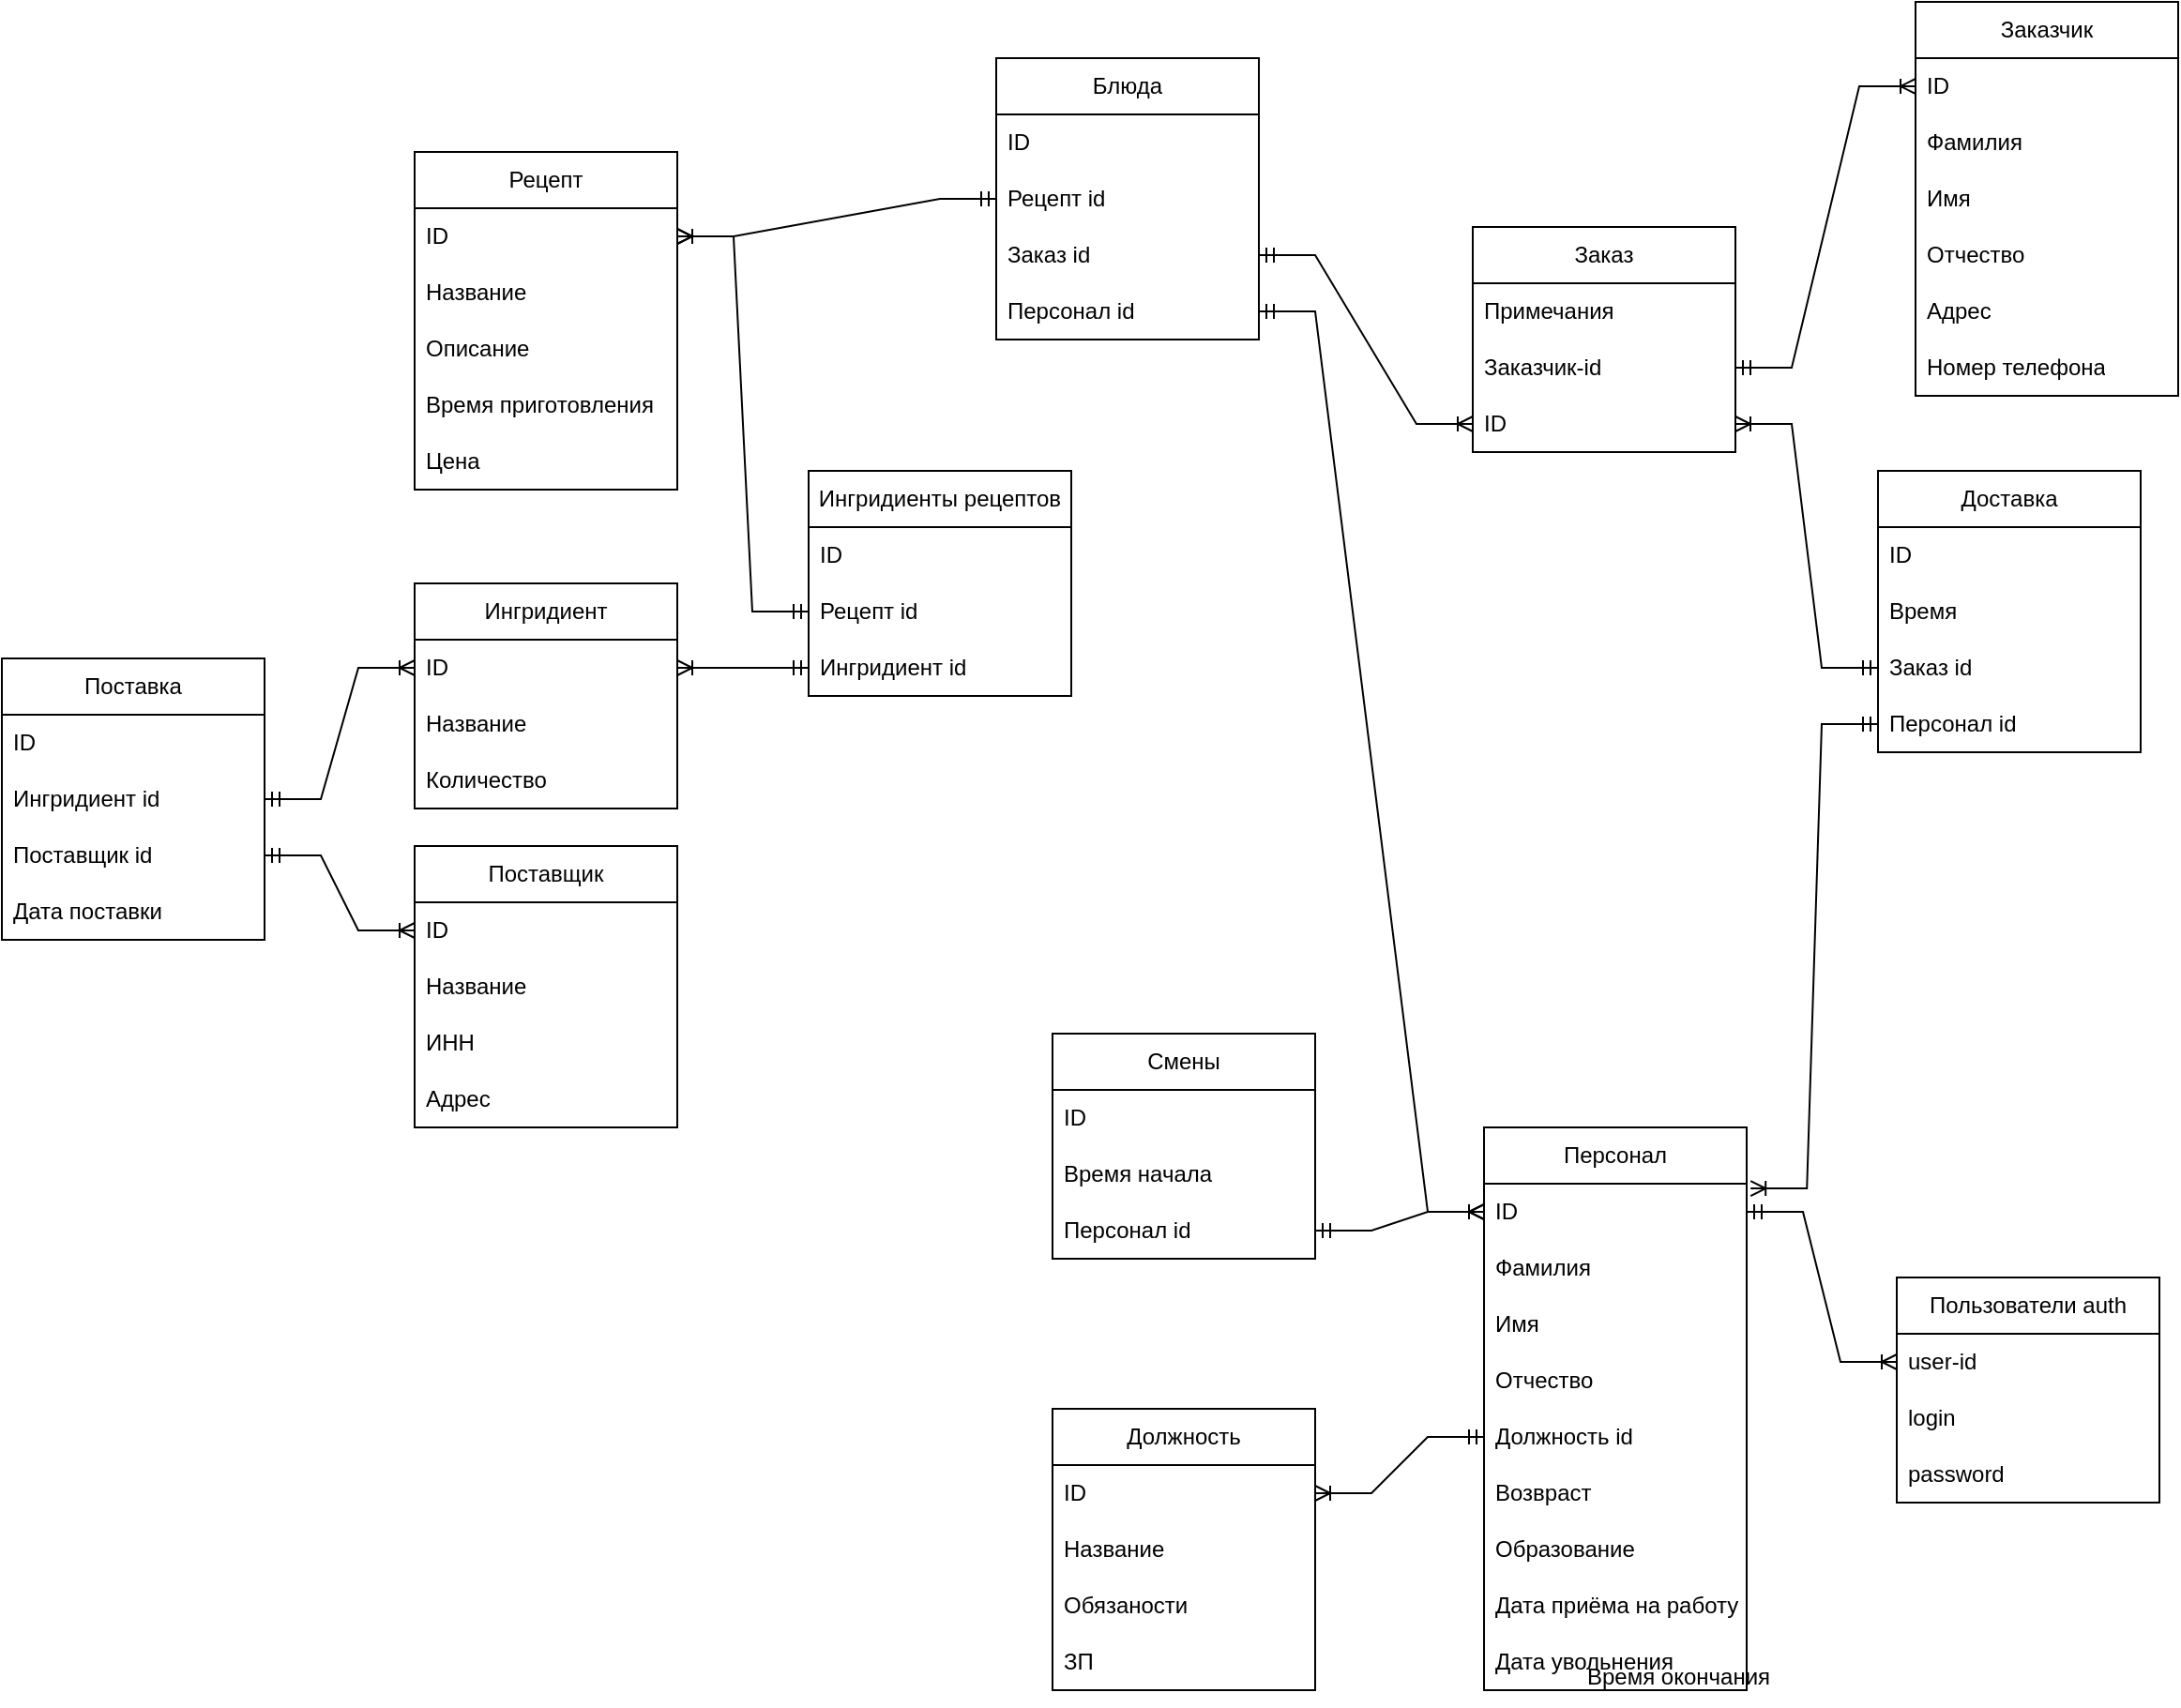 <mxfile version="22.1.2" type="device">
  <diagram name="Страница — 1" id="I2LCeAQNaRZ-hfuL1vtr">
    <mxGraphModel dx="1994" dy="1868" grid="1" gridSize="10" guides="1" tooltips="1" connect="1" arrows="1" fold="1" page="1" pageScale="1" pageWidth="827" pageHeight="1169" math="0" shadow="0">
      <root>
        <mxCell id="0" />
        <mxCell id="1" parent="0" />
        <mxCell id="m6Qc-kZMCuO_sJX8oTDN-1" value="Заказ" style="swimlane;fontStyle=0;childLayout=stackLayout;horizontal=1;startSize=30;horizontalStack=0;resizeParent=1;resizeParentMax=0;resizeLast=0;collapsible=1;marginBottom=0;whiteSpace=wrap;html=1;" parent="1" vertex="1">
          <mxGeometry x="344" y="50" width="140" height="120" as="geometry" />
        </mxCell>
        <mxCell id="m6Qc-kZMCuO_sJX8oTDN-4" value="Примечания" style="text;strokeColor=none;fillColor=none;align=left;verticalAlign=middle;spacingLeft=4;spacingRight=4;overflow=hidden;points=[[0,0.5],[1,0.5]];portConstraint=eastwest;rotatable=0;whiteSpace=wrap;html=1;" parent="m6Qc-kZMCuO_sJX8oTDN-1" vertex="1">
          <mxGeometry y="30" width="140" height="30" as="geometry" />
        </mxCell>
        <mxCell id="LvUm1b1ECQ1fgXtS6db4-24" value="Заказчик-id" style="text;strokeColor=none;fillColor=none;align=left;verticalAlign=middle;spacingLeft=4;spacingRight=4;overflow=hidden;points=[[0,0.5],[1,0.5]];portConstraint=eastwest;rotatable=0;whiteSpace=wrap;html=1;" vertex="1" parent="m6Qc-kZMCuO_sJX8oTDN-1">
          <mxGeometry y="60" width="140" height="30" as="geometry" />
        </mxCell>
        <mxCell id="m6Qc-kZMCuO_sJX8oTDN-2" value="ID" style="text;strokeColor=none;fillColor=none;align=left;verticalAlign=middle;spacingLeft=4;spacingRight=4;overflow=hidden;points=[[0,0.5],[1,0.5]];portConstraint=eastwest;rotatable=0;whiteSpace=wrap;html=1;" parent="m6Qc-kZMCuO_sJX8oTDN-1" vertex="1">
          <mxGeometry y="90" width="140" height="30" as="geometry" />
        </mxCell>
        <mxCell id="m6Qc-kZMCuO_sJX8oTDN-17" value="Поставщик" style="swimlane;fontStyle=0;childLayout=stackLayout;horizontal=1;startSize=30;horizontalStack=0;resizeParent=1;resizeParentMax=0;resizeLast=0;collapsible=1;marginBottom=0;whiteSpace=wrap;html=1;" parent="1" vertex="1">
          <mxGeometry x="-220" y="380" width="140" height="150" as="geometry" />
        </mxCell>
        <mxCell id="m6Qc-kZMCuO_sJX8oTDN-18" value="ID" style="text;strokeColor=none;fillColor=none;align=left;verticalAlign=middle;spacingLeft=4;spacingRight=4;overflow=hidden;points=[[0,0.5],[1,0.5]];portConstraint=eastwest;rotatable=0;whiteSpace=wrap;html=1;" parent="m6Qc-kZMCuO_sJX8oTDN-17" vertex="1">
          <mxGeometry y="30" width="140" height="30" as="geometry" />
        </mxCell>
        <mxCell id="m6Qc-kZMCuO_sJX8oTDN-19" value="Название" style="text;strokeColor=none;fillColor=none;align=left;verticalAlign=middle;spacingLeft=4;spacingRight=4;overflow=hidden;points=[[0,0.5],[1,0.5]];portConstraint=eastwest;rotatable=0;whiteSpace=wrap;html=1;" parent="m6Qc-kZMCuO_sJX8oTDN-17" vertex="1">
          <mxGeometry y="60" width="140" height="30" as="geometry" />
        </mxCell>
        <mxCell id="m6Qc-kZMCuO_sJX8oTDN-20" value="ИНН" style="text;strokeColor=none;fillColor=none;align=left;verticalAlign=middle;spacingLeft=4;spacingRight=4;overflow=hidden;points=[[0,0.5],[1,0.5]];portConstraint=eastwest;rotatable=0;whiteSpace=wrap;html=1;" parent="m6Qc-kZMCuO_sJX8oTDN-17" vertex="1">
          <mxGeometry y="90" width="140" height="30" as="geometry" />
        </mxCell>
        <mxCell id="LvUm1b1ECQ1fgXtS6db4-13" value="Адрес" style="text;strokeColor=none;fillColor=none;align=left;verticalAlign=middle;spacingLeft=4;spacingRight=4;overflow=hidden;points=[[0,0.5],[1,0.5]];portConstraint=eastwest;rotatable=0;whiteSpace=wrap;html=1;" vertex="1" parent="m6Qc-kZMCuO_sJX8oTDN-17">
          <mxGeometry y="120" width="140" height="30" as="geometry" />
        </mxCell>
        <mxCell id="m6Qc-kZMCuO_sJX8oTDN-21" value="Рецепт" style="swimlane;fontStyle=0;childLayout=stackLayout;horizontal=1;startSize=30;horizontalStack=0;resizeParent=1;resizeParentMax=0;resizeLast=0;collapsible=1;marginBottom=0;whiteSpace=wrap;html=1;" parent="1" vertex="1">
          <mxGeometry x="-220" y="10" width="140" height="180" as="geometry" />
        </mxCell>
        <mxCell id="m6Qc-kZMCuO_sJX8oTDN-22" value="ID" style="text;strokeColor=none;fillColor=none;align=left;verticalAlign=middle;spacingLeft=4;spacingRight=4;overflow=hidden;points=[[0,0.5],[1,0.5]];portConstraint=eastwest;rotatable=0;whiteSpace=wrap;html=1;" parent="m6Qc-kZMCuO_sJX8oTDN-21" vertex="1">
          <mxGeometry y="30" width="140" height="30" as="geometry" />
        </mxCell>
        <mxCell id="m6Qc-kZMCuO_sJX8oTDN-23" value="Название" style="text;strokeColor=none;fillColor=none;align=left;verticalAlign=middle;spacingLeft=4;spacingRight=4;overflow=hidden;points=[[0,0.5],[1,0.5]];portConstraint=eastwest;rotatable=0;whiteSpace=wrap;html=1;" parent="m6Qc-kZMCuO_sJX8oTDN-21" vertex="1">
          <mxGeometry y="60" width="140" height="30" as="geometry" />
        </mxCell>
        <mxCell id="m6Qc-kZMCuO_sJX8oTDN-24" value="Описание" style="text;strokeColor=none;fillColor=none;align=left;verticalAlign=middle;spacingLeft=4;spacingRight=4;overflow=hidden;points=[[0,0.5],[1,0.5]];portConstraint=eastwest;rotatable=0;whiteSpace=wrap;html=1;" parent="m6Qc-kZMCuO_sJX8oTDN-21" vertex="1">
          <mxGeometry y="90" width="140" height="30" as="geometry" />
        </mxCell>
        <mxCell id="LvUm1b1ECQ1fgXtS6db4-38" value="Время приготовления" style="text;strokeColor=none;fillColor=none;align=left;verticalAlign=middle;spacingLeft=4;spacingRight=4;overflow=hidden;points=[[0,0.5],[1,0.5]];portConstraint=eastwest;rotatable=0;whiteSpace=wrap;html=1;" vertex="1" parent="m6Qc-kZMCuO_sJX8oTDN-21">
          <mxGeometry y="120" width="140" height="30" as="geometry" />
        </mxCell>
        <mxCell id="LvUm1b1ECQ1fgXtS6db4-86" value="Цена" style="text;strokeColor=none;fillColor=none;align=left;verticalAlign=middle;spacingLeft=4;spacingRight=4;overflow=hidden;points=[[0,0.5],[1,0.5]];portConstraint=eastwest;rotatable=0;whiteSpace=wrap;html=1;" vertex="1" parent="m6Qc-kZMCuO_sJX8oTDN-21">
          <mxGeometry y="150" width="140" height="30" as="geometry" />
        </mxCell>
        <mxCell id="m6Qc-kZMCuO_sJX8oTDN-25" value="Ингридиент" style="swimlane;fontStyle=0;childLayout=stackLayout;horizontal=1;startSize=30;horizontalStack=0;resizeParent=1;resizeParentMax=0;resizeLast=0;collapsible=1;marginBottom=0;whiteSpace=wrap;html=1;" parent="1" vertex="1">
          <mxGeometry x="-220" y="240" width="140" height="120" as="geometry" />
        </mxCell>
        <mxCell id="m6Qc-kZMCuO_sJX8oTDN-26" value="ID" style="text;strokeColor=none;fillColor=none;align=left;verticalAlign=middle;spacingLeft=4;spacingRight=4;overflow=hidden;points=[[0,0.5],[1,0.5]];portConstraint=eastwest;rotatable=0;whiteSpace=wrap;html=1;" parent="m6Qc-kZMCuO_sJX8oTDN-25" vertex="1">
          <mxGeometry y="30" width="140" height="30" as="geometry" />
        </mxCell>
        <mxCell id="m6Qc-kZMCuO_sJX8oTDN-27" value="Название" style="text;strokeColor=none;fillColor=none;align=left;verticalAlign=middle;spacingLeft=4;spacingRight=4;overflow=hidden;points=[[0,0.5],[1,0.5]];portConstraint=eastwest;rotatable=0;whiteSpace=wrap;html=1;" parent="m6Qc-kZMCuO_sJX8oTDN-25" vertex="1">
          <mxGeometry y="60" width="140" height="30" as="geometry" />
        </mxCell>
        <mxCell id="LvUm1b1ECQ1fgXtS6db4-21" value="Количество" style="text;strokeColor=none;fillColor=none;align=left;verticalAlign=middle;spacingLeft=4;spacingRight=4;overflow=hidden;points=[[0,0.5],[1,0.5]];portConstraint=eastwest;rotatable=0;whiteSpace=wrap;html=1;" vertex="1" parent="m6Qc-kZMCuO_sJX8oTDN-25">
          <mxGeometry y="90" width="140" height="30" as="geometry" />
        </mxCell>
        <mxCell id="m6Qc-kZMCuO_sJX8oTDN-29" value="Доставка" style="swimlane;fontStyle=0;childLayout=stackLayout;horizontal=1;startSize=30;horizontalStack=0;resizeParent=1;resizeParentMax=0;resizeLast=0;collapsible=1;marginBottom=0;whiteSpace=wrap;html=1;" parent="1" vertex="1">
          <mxGeometry x="560" y="180" width="140" height="150" as="geometry" />
        </mxCell>
        <mxCell id="m6Qc-kZMCuO_sJX8oTDN-30" value="ID" style="text;strokeColor=none;fillColor=none;align=left;verticalAlign=middle;spacingLeft=4;spacingRight=4;overflow=hidden;points=[[0,0.5],[1,0.5]];portConstraint=eastwest;rotatable=0;whiteSpace=wrap;html=1;" parent="m6Qc-kZMCuO_sJX8oTDN-29" vertex="1">
          <mxGeometry y="30" width="140" height="30" as="geometry" />
        </mxCell>
        <mxCell id="m6Qc-kZMCuO_sJX8oTDN-31" value="Время" style="text;strokeColor=none;fillColor=none;align=left;verticalAlign=middle;spacingLeft=4;spacingRight=4;overflow=hidden;points=[[0,0.5],[1,0.5]];portConstraint=eastwest;rotatable=0;whiteSpace=wrap;html=1;" parent="m6Qc-kZMCuO_sJX8oTDN-29" vertex="1">
          <mxGeometry y="60" width="140" height="30" as="geometry" />
        </mxCell>
        <mxCell id="LvUm1b1ECQ1fgXtS6db4-31" value="Заказ id" style="text;strokeColor=none;fillColor=none;align=left;verticalAlign=middle;spacingLeft=4;spacingRight=4;overflow=hidden;points=[[0,0.5],[1,0.5]];portConstraint=eastwest;rotatable=0;whiteSpace=wrap;html=1;" vertex="1" parent="m6Qc-kZMCuO_sJX8oTDN-29">
          <mxGeometry y="90" width="140" height="30" as="geometry" />
        </mxCell>
        <mxCell id="LvUm1b1ECQ1fgXtS6db4-71" value="Персонал id" style="text;strokeColor=none;fillColor=none;align=left;verticalAlign=middle;spacingLeft=4;spacingRight=4;overflow=hidden;points=[[0,0.5],[1,0.5]];portConstraint=eastwest;rotatable=0;whiteSpace=wrap;html=1;" vertex="1" parent="m6Qc-kZMCuO_sJX8oTDN-29">
          <mxGeometry y="120" width="140" height="30" as="geometry" />
        </mxCell>
        <mxCell id="LvUm1b1ECQ1fgXtS6db4-1" value="Заказчик" style="swimlane;fontStyle=0;childLayout=stackLayout;horizontal=1;startSize=30;horizontalStack=0;resizeParent=1;resizeParentMax=0;resizeLast=0;collapsible=1;marginBottom=0;whiteSpace=wrap;html=1;" vertex="1" parent="1">
          <mxGeometry x="580" y="-70" width="140" height="210" as="geometry" />
        </mxCell>
        <mxCell id="LvUm1b1ECQ1fgXtS6db4-2" value="ID" style="text;strokeColor=none;fillColor=none;align=left;verticalAlign=middle;spacingLeft=4;spacingRight=4;overflow=hidden;points=[[0,0.5],[1,0.5]];portConstraint=eastwest;rotatable=0;whiteSpace=wrap;html=1;" vertex="1" parent="LvUm1b1ECQ1fgXtS6db4-1">
          <mxGeometry y="30" width="140" height="30" as="geometry" />
        </mxCell>
        <mxCell id="LvUm1b1ECQ1fgXtS6db4-3" value="Фамилия" style="text;strokeColor=none;fillColor=none;align=left;verticalAlign=middle;spacingLeft=4;spacingRight=4;overflow=hidden;points=[[0,0.5],[1,0.5]];portConstraint=eastwest;rotatable=0;whiteSpace=wrap;html=1;" vertex="1" parent="LvUm1b1ECQ1fgXtS6db4-1">
          <mxGeometry y="60" width="140" height="30" as="geometry" />
        </mxCell>
        <mxCell id="LvUm1b1ECQ1fgXtS6db4-4" value="Имя" style="text;strokeColor=none;fillColor=none;align=left;verticalAlign=middle;spacingLeft=4;spacingRight=4;overflow=hidden;points=[[0,0.5],[1,0.5]];portConstraint=eastwest;rotatable=0;whiteSpace=wrap;html=1;" vertex="1" parent="LvUm1b1ECQ1fgXtS6db4-1">
          <mxGeometry y="90" width="140" height="30" as="geometry" />
        </mxCell>
        <mxCell id="LvUm1b1ECQ1fgXtS6db4-5" value="Отчество" style="text;strokeColor=none;fillColor=none;align=left;verticalAlign=middle;spacingLeft=4;spacingRight=4;overflow=hidden;points=[[0,0.5],[1,0.5]];portConstraint=eastwest;rotatable=0;whiteSpace=wrap;html=1;" vertex="1" parent="LvUm1b1ECQ1fgXtS6db4-1">
          <mxGeometry y="120" width="140" height="30" as="geometry" />
        </mxCell>
        <mxCell id="LvUm1b1ECQ1fgXtS6db4-6" value="Адрес" style="text;strokeColor=none;fillColor=none;align=left;verticalAlign=middle;spacingLeft=4;spacingRight=4;overflow=hidden;points=[[0,0.5],[1,0.5]];portConstraint=eastwest;rotatable=0;whiteSpace=wrap;html=1;" vertex="1" parent="LvUm1b1ECQ1fgXtS6db4-1">
          <mxGeometry y="150" width="140" height="30" as="geometry" />
        </mxCell>
        <mxCell id="LvUm1b1ECQ1fgXtS6db4-84" value="Номер телефона" style="text;strokeColor=none;fillColor=none;align=left;verticalAlign=middle;spacingLeft=4;spacingRight=4;overflow=hidden;points=[[0,0.5],[1,0.5]];portConstraint=eastwest;rotatable=0;whiteSpace=wrap;html=1;" vertex="1" parent="LvUm1b1ECQ1fgXtS6db4-1">
          <mxGeometry y="180" width="140" height="30" as="geometry" />
        </mxCell>
        <mxCell id="LvUm1b1ECQ1fgXtS6db4-47" value="Блюда" style="swimlane;fontStyle=0;childLayout=stackLayout;horizontal=1;startSize=30;horizontalStack=0;resizeParent=1;resizeParentMax=0;resizeLast=0;collapsible=1;marginBottom=0;whiteSpace=wrap;html=1;" vertex="1" parent="1">
          <mxGeometry x="90" y="-40" width="140" height="150" as="geometry" />
        </mxCell>
        <mxCell id="LvUm1b1ECQ1fgXtS6db4-83" value="ID" style="text;strokeColor=none;fillColor=none;align=left;verticalAlign=middle;spacingLeft=4;spacingRight=4;overflow=hidden;points=[[0,0.5],[1,0.5]];portConstraint=eastwest;rotatable=0;whiteSpace=wrap;html=1;" vertex="1" parent="LvUm1b1ECQ1fgXtS6db4-47">
          <mxGeometry y="30" width="140" height="30" as="geometry" />
        </mxCell>
        <mxCell id="LvUm1b1ECQ1fgXtS6db4-48" value="Рецепт id" style="text;strokeColor=none;fillColor=none;align=left;verticalAlign=middle;spacingLeft=4;spacingRight=4;overflow=hidden;points=[[0,0.5],[1,0.5]];portConstraint=eastwest;rotatable=0;whiteSpace=wrap;html=1;" vertex="1" parent="LvUm1b1ECQ1fgXtS6db4-47">
          <mxGeometry y="60" width="140" height="30" as="geometry" />
        </mxCell>
        <mxCell id="LvUm1b1ECQ1fgXtS6db4-49" value="Заказ id" style="text;strokeColor=none;fillColor=none;align=left;verticalAlign=middle;spacingLeft=4;spacingRight=4;overflow=hidden;points=[[0,0.5],[1,0.5]];portConstraint=eastwest;rotatable=0;whiteSpace=wrap;html=1;" vertex="1" parent="LvUm1b1ECQ1fgXtS6db4-47">
          <mxGeometry y="90" width="140" height="30" as="geometry" />
        </mxCell>
        <mxCell id="LvUm1b1ECQ1fgXtS6db4-51" value="Персонал id" style="text;strokeColor=none;fillColor=none;align=left;verticalAlign=middle;spacingLeft=4;spacingRight=4;overflow=hidden;points=[[0,0.5],[1,0.5]];portConstraint=eastwest;rotatable=0;whiteSpace=wrap;html=1;" vertex="1" parent="LvUm1b1ECQ1fgXtS6db4-47">
          <mxGeometry y="120" width="140" height="30" as="geometry" />
        </mxCell>
        <mxCell id="LvUm1b1ECQ1fgXtS6db4-52" value="Поставка" style="swimlane;fontStyle=0;childLayout=stackLayout;horizontal=1;startSize=30;horizontalStack=0;resizeParent=1;resizeParentMax=0;resizeLast=0;collapsible=1;marginBottom=0;whiteSpace=wrap;html=1;" vertex="1" parent="1">
          <mxGeometry x="-440" y="280" width="140" height="150" as="geometry" />
        </mxCell>
        <mxCell id="LvUm1b1ECQ1fgXtS6db4-53" value="ID" style="text;strokeColor=none;fillColor=none;align=left;verticalAlign=middle;spacingLeft=4;spacingRight=4;overflow=hidden;points=[[0,0.5],[1,0.5]];portConstraint=eastwest;rotatable=0;whiteSpace=wrap;html=1;" vertex="1" parent="LvUm1b1ECQ1fgXtS6db4-52">
          <mxGeometry y="30" width="140" height="30" as="geometry" />
        </mxCell>
        <mxCell id="LvUm1b1ECQ1fgXtS6db4-55" value="Ингридиент id" style="text;strokeColor=none;fillColor=none;align=left;verticalAlign=middle;spacingLeft=4;spacingRight=4;overflow=hidden;points=[[0,0.5],[1,0.5]];portConstraint=eastwest;rotatable=0;whiteSpace=wrap;html=1;" vertex="1" parent="LvUm1b1ECQ1fgXtS6db4-52">
          <mxGeometry y="60" width="140" height="30" as="geometry" />
        </mxCell>
        <mxCell id="LvUm1b1ECQ1fgXtS6db4-54" value="Поставщик id" style="text;strokeColor=none;fillColor=none;align=left;verticalAlign=middle;spacingLeft=4;spacingRight=4;overflow=hidden;points=[[0,0.5],[1,0.5]];portConstraint=eastwest;rotatable=0;whiteSpace=wrap;html=1;" vertex="1" parent="LvUm1b1ECQ1fgXtS6db4-52">
          <mxGeometry y="90" width="140" height="30" as="geometry" />
        </mxCell>
        <mxCell id="LvUm1b1ECQ1fgXtS6db4-56" value="Дата поставки" style="text;strokeColor=none;fillColor=none;align=left;verticalAlign=middle;spacingLeft=4;spacingRight=4;overflow=hidden;points=[[0,0.5],[1,0.5]];portConstraint=eastwest;rotatable=0;whiteSpace=wrap;html=1;" vertex="1" parent="LvUm1b1ECQ1fgXtS6db4-52">
          <mxGeometry y="120" width="140" height="30" as="geometry" />
        </mxCell>
        <mxCell id="LvUm1b1ECQ1fgXtS6db4-57" value="Ингридиенты рецептов" style="swimlane;fontStyle=0;childLayout=stackLayout;horizontal=1;startSize=30;horizontalStack=0;resizeParent=1;resizeParentMax=0;resizeLast=0;collapsible=1;marginBottom=0;whiteSpace=wrap;html=1;" vertex="1" parent="1">
          <mxGeometry x="-10" y="180" width="140" height="120" as="geometry" />
        </mxCell>
        <mxCell id="LvUm1b1ECQ1fgXtS6db4-58" value="ID" style="text;strokeColor=none;fillColor=none;align=left;verticalAlign=middle;spacingLeft=4;spacingRight=4;overflow=hidden;points=[[0,0.5],[1,0.5]];portConstraint=eastwest;rotatable=0;whiteSpace=wrap;html=1;" vertex="1" parent="LvUm1b1ECQ1fgXtS6db4-57">
          <mxGeometry y="30" width="140" height="30" as="geometry" />
        </mxCell>
        <mxCell id="LvUm1b1ECQ1fgXtS6db4-61" value="Рецепт id" style="text;strokeColor=none;fillColor=none;align=left;verticalAlign=middle;spacingLeft=4;spacingRight=4;overflow=hidden;points=[[0,0.5],[1,0.5]];portConstraint=eastwest;rotatable=0;whiteSpace=wrap;html=1;" vertex="1" parent="LvUm1b1ECQ1fgXtS6db4-57">
          <mxGeometry y="60" width="140" height="30" as="geometry" />
        </mxCell>
        <mxCell id="LvUm1b1ECQ1fgXtS6db4-59" value="Ингридиент id" style="text;strokeColor=none;fillColor=none;align=left;verticalAlign=middle;spacingLeft=4;spacingRight=4;overflow=hidden;points=[[0,0.5],[1,0.5]];portConstraint=eastwest;rotatable=0;whiteSpace=wrap;html=1;" vertex="1" parent="LvUm1b1ECQ1fgXtS6db4-57">
          <mxGeometry y="90" width="140" height="30" as="geometry" />
        </mxCell>
        <mxCell id="LvUm1b1ECQ1fgXtS6db4-67" value="" style="group" vertex="1" connectable="0" parent="1">
          <mxGeometry x="120" y="480" width="570" height="350" as="geometry" />
        </mxCell>
        <mxCell id="m6Qc-kZMCuO_sJX8oTDN-5" value="Персонал" style="swimlane;fontStyle=0;childLayout=stackLayout;horizontal=1;startSize=30;horizontalStack=0;resizeParent=1;resizeParentMax=0;resizeLast=0;collapsible=1;marginBottom=0;whiteSpace=wrap;html=1;" parent="LvUm1b1ECQ1fgXtS6db4-67" vertex="1">
          <mxGeometry x="230" y="50" width="140" height="300" as="geometry" />
        </mxCell>
        <mxCell id="m6Qc-kZMCuO_sJX8oTDN-6" value="ID" style="text;strokeColor=none;fillColor=none;align=left;verticalAlign=middle;spacingLeft=4;spacingRight=4;overflow=hidden;points=[[0,0.5],[1,0.5]];portConstraint=eastwest;rotatable=0;whiteSpace=wrap;html=1;" parent="m6Qc-kZMCuO_sJX8oTDN-5" vertex="1">
          <mxGeometry y="30" width="140" height="30" as="geometry" />
        </mxCell>
        <mxCell id="m6Qc-kZMCuO_sJX8oTDN-8" value="Фамилия" style="text;strokeColor=none;fillColor=none;align=left;verticalAlign=middle;spacingLeft=4;spacingRight=4;overflow=hidden;points=[[0,0.5],[1,0.5]];portConstraint=eastwest;rotatable=0;whiteSpace=wrap;html=1;" parent="m6Qc-kZMCuO_sJX8oTDN-5" vertex="1">
          <mxGeometry y="60" width="140" height="30" as="geometry" />
        </mxCell>
        <mxCell id="LvUm1b1ECQ1fgXtS6db4-14" value="Имя" style="text;strokeColor=none;fillColor=none;align=left;verticalAlign=middle;spacingLeft=4;spacingRight=4;overflow=hidden;points=[[0,0.5],[1,0.5]];portConstraint=eastwest;rotatable=0;whiteSpace=wrap;html=1;" vertex="1" parent="m6Qc-kZMCuO_sJX8oTDN-5">
          <mxGeometry y="90" width="140" height="30" as="geometry" />
        </mxCell>
        <mxCell id="LvUm1b1ECQ1fgXtS6db4-15" value="Отчество" style="text;strokeColor=none;fillColor=none;align=left;verticalAlign=middle;spacingLeft=4;spacingRight=4;overflow=hidden;points=[[0,0.5],[1,0.5]];portConstraint=eastwest;rotatable=0;whiteSpace=wrap;html=1;" vertex="1" parent="m6Qc-kZMCuO_sJX8oTDN-5">
          <mxGeometry y="120" width="140" height="30" as="geometry" />
        </mxCell>
        <mxCell id="LvUm1b1ECQ1fgXtS6db4-16" value="Должность id" style="text;strokeColor=none;fillColor=none;align=left;verticalAlign=middle;spacingLeft=4;spacingRight=4;overflow=hidden;points=[[0,0.5],[1,0.5]];portConstraint=eastwest;rotatable=0;whiteSpace=wrap;html=1;" vertex="1" parent="m6Qc-kZMCuO_sJX8oTDN-5">
          <mxGeometry y="150" width="140" height="30" as="geometry" />
        </mxCell>
        <mxCell id="LvUm1b1ECQ1fgXtS6db4-18" value="Возвраст" style="text;strokeColor=none;fillColor=none;align=left;verticalAlign=middle;spacingLeft=4;spacingRight=4;overflow=hidden;points=[[0,0.5],[1,0.5]];portConstraint=eastwest;rotatable=0;whiteSpace=wrap;html=1;" vertex="1" parent="m6Qc-kZMCuO_sJX8oTDN-5">
          <mxGeometry y="180" width="140" height="30" as="geometry" />
        </mxCell>
        <mxCell id="LvUm1b1ECQ1fgXtS6db4-19" value="Образование" style="text;strokeColor=none;fillColor=none;align=left;verticalAlign=middle;spacingLeft=4;spacingRight=4;overflow=hidden;points=[[0,0.5],[1,0.5]];portConstraint=eastwest;rotatable=0;whiteSpace=wrap;html=1;" vertex="1" parent="m6Qc-kZMCuO_sJX8oTDN-5">
          <mxGeometry y="210" width="140" height="30" as="geometry" />
        </mxCell>
        <mxCell id="LvUm1b1ECQ1fgXtS6db4-81" value="Дата приёма на работу" style="text;strokeColor=none;fillColor=none;align=left;verticalAlign=middle;spacingLeft=4;spacingRight=4;overflow=hidden;points=[[0,0.5],[1,0.5]];portConstraint=eastwest;rotatable=0;whiteSpace=wrap;html=1;" vertex="1" parent="m6Qc-kZMCuO_sJX8oTDN-5">
          <mxGeometry y="240" width="140" height="30" as="geometry" />
        </mxCell>
        <mxCell id="LvUm1b1ECQ1fgXtS6db4-82" value="Дата увольнения" style="text;strokeColor=none;fillColor=none;align=left;verticalAlign=middle;spacingLeft=4;spacingRight=4;overflow=hidden;points=[[0,0.5],[1,0.5]];portConstraint=eastwest;rotatable=0;whiteSpace=wrap;html=1;" vertex="1" parent="m6Qc-kZMCuO_sJX8oTDN-5">
          <mxGeometry y="270" width="140" height="30" as="geometry" />
        </mxCell>
        <mxCell id="m6Qc-kZMCuO_sJX8oTDN-9" value="Должность" style="swimlane;fontStyle=0;childLayout=stackLayout;horizontal=1;startSize=30;horizontalStack=0;resizeParent=1;resizeParentMax=0;resizeLast=0;collapsible=1;marginBottom=0;whiteSpace=wrap;html=1;" parent="LvUm1b1ECQ1fgXtS6db4-67" vertex="1">
          <mxGeometry y="200" width="140" height="150" as="geometry" />
        </mxCell>
        <mxCell id="m6Qc-kZMCuO_sJX8oTDN-10" value="ID" style="text;strokeColor=none;fillColor=none;align=left;verticalAlign=middle;spacingLeft=4;spacingRight=4;overflow=hidden;points=[[0,0.5],[1,0.5]];portConstraint=eastwest;rotatable=0;whiteSpace=wrap;html=1;" parent="m6Qc-kZMCuO_sJX8oTDN-9" vertex="1">
          <mxGeometry y="30" width="140" height="30" as="geometry" />
        </mxCell>
        <mxCell id="m6Qc-kZMCuO_sJX8oTDN-11" value="Название" style="text;strokeColor=none;fillColor=none;align=left;verticalAlign=middle;spacingLeft=4;spacingRight=4;overflow=hidden;points=[[0,0.5],[1,0.5]];portConstraint=eastwest;rotatable=0;whiteSpace=wrap;html=1;" parent="m6Qc-kZMCuO_sJX8oTDN-9" vertex="1">
          <mxGeometry y="60" width="140" height="30" as="geometry" />
        </mxCell>
        <mxCell id="m6Qc-kZMCuO_sJX8oTDN-12" value="Обязаности" style="text;strokeColor=none;fillColor=none;align=left;verticalAlign=middle;spacingLeft=4;spacingRight=4;overflow=hidden;points=[[0,0.5],[1,0.5]];portConstraint=eastwest;rotatable=0;whiteSpace=wrap;html=1;" parent="m6Qc-kZMCuO_sJX8oTDN-9" vertex="1">
          <mxGeometry y="90" width="140" height="30" as="geometry" />
        </mxCell>
        <mxCell id="LvUm1b1ECQ1fgXtS6db4-30" value="ЗП" style="text;strokeColor=none;fillColor=none;align=left;verticalAlign=middle;spacingLeft=4;spacingRight=4;overflow=hidden;points=[[0,0.5],[1,0.5]];portConstraint=eastwest;rotatable=0;whiteSpace=wrap;html=1;" vertex="1" parent="m6Qc-kZMCuO_sJX8oTDN-9">
          <mxGeometry y="120" width="140" height="30" as="geometry" />
        </mxCell>
        <mxCell id="m6Qc-kZMCuO_sJX8oTDN-13" value="Смены" style="swimlane;fontStyle=0;childLayout=stackLayout;horizontal=1;startSize=30;horizontalStack=0;resizeParent=1;resizeParentMax=0;resizeLast=0;collapsible=1;marginBottom=0;whiteSpace=wrap;html=1;" parent="LvUm1b1ECQ1fgXtS6db4-67" vertex="1">
          <mxGeometry width="140" height="120" as="geometry" />
        </mxCell>
        <mxCell id="m6Qc-kZMCuO_sJX8oTDN-14" value="ID" style="text;strokeColor=none;fillColor=none;align=left;verticalAlign=middle;spacingLeft=4;spacingRight=4;overflow=hidden;points=[[0,0.5],[1,0.5]];portConstraint=eastwest;rotatable=0;whiteSpace=wrap;html=1;" parent="m6Qc-kZMCuO_sJX8oTDN-13" vertex="1">
          <mxGeometry y="30" width="140" height="30" as="geometry" />
        </mxCell>
        <mxCell id="m6Qc-kZMCuO_sJX8oTDN-15" value="Время начала" style="text;strokeColor=none;fillColor=none;align=left;verticalAlign=middle;spacingLeft=4;spacingRight=4;overflow=hidden;points=[[0,0.5],[1,0.5]];portConstraint=eastwest;rotatable=0;whiteSpace=wrap;html=1;" parent="m6Qc-kZMCuO_sJX8oTDN-13" vertex="1">
          <mxGeometry y="60" width="140" height="30" as="geometry" />
        </mxCell>
        <mxCell id="LvUm1b1ECQ1fgXtS6db4-64" value="Персонал id" style="text;strokeColor=none;fillColor=none;align=left;verticalAlign=middle;spacingLeft=4;spacingRight=4;overflow=hidden;points=[[0,0.5],[1,0.5]];portConstraint=eastwest;rotatable=0;whiteSpace=wrap;html=1;" vertex="1" parent="m6Qc-kZMCuO_sJX8oTDN-13">
          <mxGeometry y="90" width="140" height="30" as="geometry" />
        </mxCell>
        <mxCell id="LvUm1b1ECQ1fgXtS6db4-7" value="Пользователи auth" style="swimlane;fontStyle=0;childLayout=stackLayout;horizontal=1;startSize=30;horizontalStack=0;resizeParent=1;resizeParentMax=0;resizeLast=0;collapsible=1;marginBottom=0;whiteSpace=wrap;html=1;" vertex="1" parent="LvUm1b1ECQ1fgXtS6db4-67">
          <mxGeometry x="450" y="130" width="140" height="120" as="geometry" />
        </mxCell>
        <mxCell id="LvUm1b1ECQ1fgXtS6db4-9" value="user-id" style="text;strokeColor=none;fillColor=none;align=left;verticalAlign=middle;spacingLeft=4;spacingRight=4;overflow=hidden;points=[[0,0.5],[1,0.5]];portConstraint=eastwest;rotatable=0;whiteSpace=wrap;html=1;" vertex="1" parent="LvUm1b1ECQ1fgXtS6db4-7">
          <mxGeometry y="30" width="140" height="30" as="geometry" />
        </mxCell>
        <mxCell id="LvUm1b1ECQ1fgXtS6db4-10" value="login" style="text;strokeColor=none;fillColor=none;align=left;verticalAlign=middle;spacingLeft=4;spacingRight=4;overflow=hidden;points=[[0,0.5],[1,0.5]];portConstraint=eastwest;rotatable=0;whiteSpace=wrap;html=1;" vertex="1" parent="LvUm1b1ECQ1fgXtS6db4-7">
          <mxGeometry y="60" width="140" height="30" as="geometry" />
        </mxCell>
        <mxCell id="LvUm1b1ECQ1fgXtS6db4-11" value="password" style="text;strokeColor=none;fillColor=none;align=left;verticalAlign=middle;spacingLeft=4;spacingRight=4;overflow=hidden;points=[[0,0.5],[1,0.5]];portConstraint=eastwest;rotatable=0;whiteSpace=wrap;html=1;" vertex="1" parent="LvUm1b1ECQ1fgXtS6db4-7">
          <mxGeometry y="90" width="140" height="30" as="geometry" />
        </mxCell>
        <mxCell id="LvUm1b1ECQ1fgXtS6db4-62" value="" style="edgeStyle=entityRelationEdgeStyle;fontSize=12;html=1;endArrow=ERoneToMany;startArrow=ERmandOne;rounded=0;entryX=0;entryY=0.5;entryDx=0;entryDy=0;exitX=1;exitY=0.5;exitDx=0;exitDy=0;" edge="1" parent="LvUm1b1ECQ1fgXtS6db4-67" source="m6Qc-kZMCuO_sJX8oTDN-6" target="LvUm1b1ECQ1fgXtS6db4-9">
          <mxGeometry width="100" height="100" relative="1" as="geometry">
            <mxPoint x="210" y="-40" as="sourcePoint" />
            <mxPoint x="310" y="-140" as="targetPoint" />
          </mxGeometry>
        </mxCell>
        <mxCell id="LvUm1b1ECQ1fgXtS6db4-63" value="" style="edgeStyle=entityRelationEdgeStyle;fontSize=12;html=1;endArrow=ERoneToMany;startArrow=ERmandOne;rounded=0;exitX=0;exitY=0.5;exitDx=0;exitDy=0;entryX=1;entryY=0.5;entryDx=0;entryDy=0;" edge="1" parent="LvUm1b1ECQ1fgXtS6db4-67" source="LvUm1b1ECQ1fgXtS6db4-16" target="m6Qc-kZMCuO_sJX8oTDN-10">
          <mxGeometry width="100" height="100" relative="1" as="geometry">
            <mxPoint x="290" y="140" as="sourcePoint" />
            <mxPoint x="390" y="40" as="targetPoint" />
          </mxGeometry>
        </mxCell>
        <mxCell id="LvUm1b1ECQ1fgXtS6db4-65" value="" style="edgeStyle=entityRelationEdgeStyle;fontSize=12;html=1;endArrow=ERoneToMany;startArrow=ERmandOne;rounded=0;entryX=0;entryY=0.5;entryDx=0;entryDy=0;exitX=1;exitY=0.5;exitDx=0;exitDy=0;" edge="1" parent="LvUm1b1ECQ1fgXtS6db4-67" source="LvUm1b1ECQ1fgXtS6db4-64" target="m6Qc-kZMCuO_sJX8oTDN-6">
          <mxGeometry width="100" height="100" relative="1" as="geometry">
            <mxPoint x="290" y="140" as="sourcePoint" />
            <mxPoint x="390" y="40" as="targetPoint" />
          </mxGeometry>
        </mxCell>
        <mxCell id="LvUm1b1ECQ1fgXtS6db4-68" value="" style="edgeStyle=entityRelationEdgeStyle;fontSize=12;html=1;endArrow=ERoneToMany;startArrow=ERmandOne;rounded=0;entryX=0;entryY=0.5;entryDx=0;entryDy=0;exitX=1;exitY=0.5;exitDx=0;exitDy=0;" edge="1" parent="1" source="LvUm1b1ECQ1fgXtS6db4-24" target="LvUm1b1ECQ1fgXtS6db4-2">
          <mxGeometry width="100" height="100" relative="1" as="geometry">
            <mxPoint x="450" y="415" as="sourcePoint" />
            <mxPoint x="560" y="245" as="targetPoint" />
          </mxGeometry>
        </mxCell>
        <mxCell id="LvUm1b1ECQ1fgXtS6db4-70" value="" style="edgeStyle=entityRelationEdgeStyle;fontSize=12;html=1;endArrow=ERoneToMany;startArrow=ERmandOne;rounded=0;exitX=0;exitY=0.5;exitDx=0;exitDy=0;entryX=1;entryY=0.5;entryDx=0;entryDy=0;" edge="1" parent="1" source="LvUm1b1ECQ1fgXtS6db4-31" target="m6Qc-kZMCuO_sJX8oTDN-2">
          <mxGeometry width="100" height="100" relative="1" as="geometry">
            <mxPoint x="510" y="465" as="sourcePoint" />
            <mxPoint x="630" y="305" as="targetPoint" />
          </mxGeometry>
        </mxCell>
        <mxCell id="LvUm1b1ECQ1fgXtS6db4-72" value="" style="edgeStyle=entityRelationEdgeStyle;fontSize=12;html=1;endArrow=ERoneToMany;startArrow=ERmandOne;rounded=0;exitX=1;exitY=0.5;exitDx=0;exitDy=0;entryX=0;entryY=0.5;entryDx=0;entryDy=0;" edge="1" parent="1" source="LvUm1b1ECQ1fgXtS6db4-54" target="m6Qc-kZMCuO_sJX8oTDN-18">
          <mxGeometry width="100" height="100" relative="1" as="geometry">
            <mxPoint x="180" y="330" as="sourcePoint" />
            <mxPoint x="140" y="300" as="targetPoint" />
          </mxGeometry>
        </mxCell>
        <mxCell id="LvUm1b1ECQ1fgXtS6db4-73" value="" style="edgeStyle=entityRelationEdgeStyle;fontSize=12;html=1;endArrow=ERoneToMany;startArrow=ERmandOne;rounded=0;exitX=1;exitY=0.5;exitDx=0;exitDy=0;entryX=0;entryY=0.5;entryDx=0;entryDy=0;" edge="1" parent="1" source="LvUm1b1ECQ1fgXtS6db4-55" target="m6Qc-kZMCuO_sJX8oTDN-26">
          <mxGeometry width="100" height="100" relative="1" as="geometry">
            <mxPoint x="180" y="330" as="sourcePoint" />
            <mxPoint x="40" y="260" as="targetPoint" />
          </mxGeometry>
        </mxCell>
        <mxCell id="LvUm1b1ECQ1fgXtS6db4-74" value="" style="edgeStyle=entityRelationEdgeStyle;fontSize=12;html=1;endArrow=ERoneToMany;startArrow=ERmandOne;rounded=0;entryX=0;entryY=0.5;entryDx=0;entryDy=0;exitX=1;exitY=0.5;exitDx=0;exitDy=0;" edge="1" parent="1" source="LvUm1b1ECQ1fgXtS6db4-49" target="m6Qc-kZMCuO_sJX8oTDN-2">
          <mxGeometry width="100" height="100" relative="1" as="geometry">
            <mxPoint x="100" y="330" as="sourcePoint" />
            <mxPoint x="200" y="230" as="targetPoint" />
          </mxGeometry>
        </mxCell>
        <mxCell id="LvUm1b1ECQ1fgXtS6db4-76" value="" style="edgeStyle=entityRelationEdgeStyle;fontSize=12;html=1;endArrow=ERoneToMany;startArrow=ERmandOne;rounded=0;entryX=1;entryY=0.5;entryDx=0;entryDy=0;exitX=0;exitY=0.5;exitDx=0;exitDy=0;" edge="1" parent="1" source="LvUm1b1ECQ1fgXtS6db4-48" target="m6Qc-kZMCuO_sJX8oTDN-22">
          <mxGeometry width="100" height="100" relative="1" as="geometry">
            <mxPoint x="100" y="330" as="sourcePoint" />
            <mxPoint x="200" y="230" as="targetPoint" />
          </mxGeometry>
        </mxCell>
        <mxCell id="LvUm1b1ECQ1fgXtS6db4-77" value="" style="edgeStyle=entityRelationEdgeStyle;fontSize=12;html=1;endArrow=ERoneToMany;startArrow=ERmandOne;rounded=0;entryX=1;entryY=0.5;entryDx=0;entryDy=0;exitX=0;exitY=0.5;exitDx=0;exitDy=0;" edge="1" parent="1" source="LvUm1b1ECQ1fgXtS6db4-61" target="m6Qc-kZMCuO_sJX8oTDN-22">
          <mxGeometry width="100" height="100" relative="1" as="geometry">
            <mxPoint x="100" y="330" as="sourcePoint" />
            <mxPoint x="200" y="230" as="targetPoint" />
          </mxGeometry>
        </mxCell>
        <mxCell id="LvUm1b1ECQ1fgXtS6db4-78" value="" style="edgeStyle=entityRelationEdgeStyle;fontSize=12;html=1;endArrow=ERoneToMany;startArrow=ERmandOne;rounded=0;entryX=1;entryY=0.5;entryDx=0;entryDy=0;exitX=0;exitY=0.5;exitDx=0;exitDy=0;" edge="1" parent="1" source="LvUm1b1ECQ1fgXtS6db4-59" target="m6Qc-kZMCuO_sJX8oTDN-26">
          <mxGeometry width="100" height="100" relative="1" as="geometry">
            <mxPoint x="100" y="330" as="sourcePoint" />
            <mxPoint x="200" y="230" as="targetPoint" />
          </mxGeometry>
        </mxCell>
        <mxCell id="LvUm1b1ECQ1fgXtS6db4-79" value="" style="edgeStyle=entityRelationEdgeStyle;fontSize=12;html=1;endArrow=ERoneToMany;startArrow=ERmandOne;rounded=0;entryX=0;entryY=0.5;entryDx=0;entryDy=0;exitX=1;exitY=0.5;exitDx=0;exitDy=0;" edge="1" parent="1" source="LvUm1b1ECQ1fgXtS6db4-51" target="m6Qc-kZMCuO_sJX8oTDN-6">
          <mxGeometry width="100" height="100" relative="1" as="geometry">
            <mxPoint x="270" y="500" as="sourcePoint" />
            <mxPoint x="370" y="400" as="targetPoint" />
          </mxGeometry>
        </mxCell>
        <mxCell id="LvUm1b1ECQ1fgXtS6db4-80" value="" style="edgeStyle=entityRelationEdgeStyle;fontSize=12;html=1;endArrow=ERoneToMany;startArrow=ERmandOne;rounded=0;entryX=1.015;entryY=0.085;entryDx=0;entryDy=0;exitX=0;exitY=0.5;exitDx=0;exitDy=0;entryPerimeter=0;" edge="1" parent="1" source="LvUm1b1ECQ1fgXtS6db4-71" target="m6Qc-kZMCuO_sJX8oTDN-6">
          <mxGeometry width="100" height="100" relative="1" as="geometry">
            <mxPoint x="270" y="500" as="sourcePoint" />
            <mxPoint x="370" y="400" as="targetPoint" />
            <Array as="points">
              <mxPoint x="340" y="420" />
            </Array>
          </mxGeometry>
        </mxCell>
        <mxCell id="m6Qc-kZMCuO_sJX8oTDN-16" value="Время окончания" style="text;strokeColor=none;fillColor=none;align=left;verticalAlign=middle;spacingLeft=4;spacingRight=4;overflow=hidden;points=[[0,0.5],[1,0.5]];portConstraint=eastwest;rotatable=0;whiteSpace=wrap;html=1;" parent="1" vertex="1">
          <mxGeometry x="399.4" y="808.4" width="140" height="30" as="geometry" />
        </mxCell>
      </root>
    </mxGraphModel>
  </diagram>
</mxfile>
